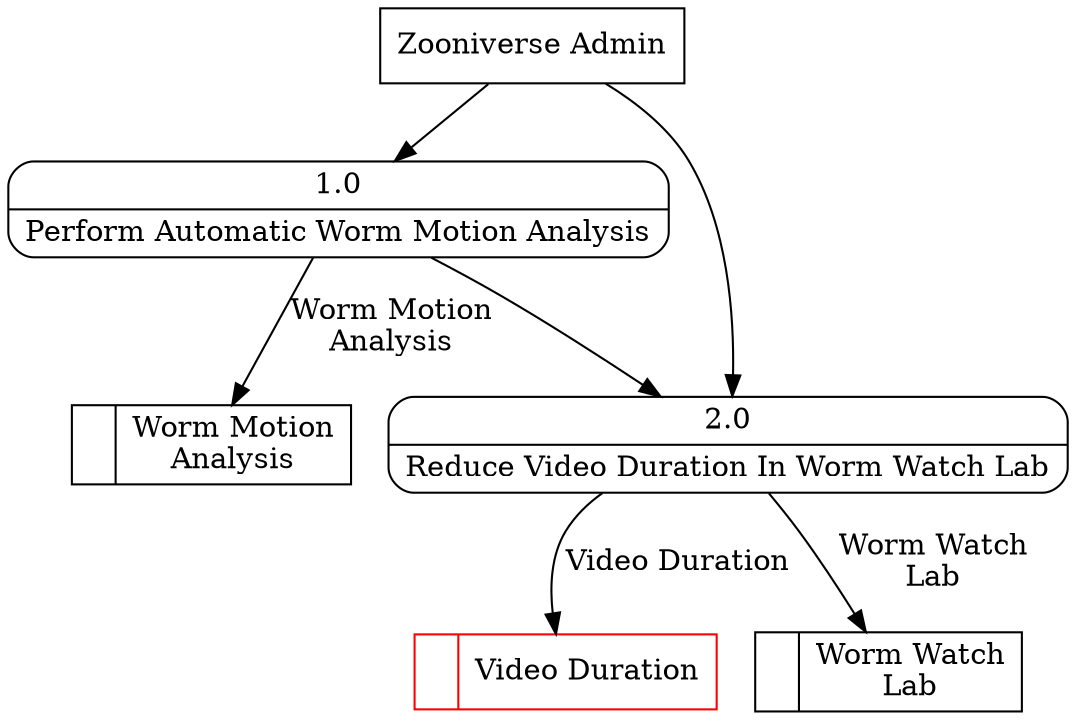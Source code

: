 digraph dfd2{ 
node[shape=record]
200 [label="<f0>  |<f1> Video Duration " color=red];
201 [label="<f0>  |<f1> Worm Watch\nLab " ];
202 [label="<f0>  |<f1> Worm Motion\nAnalysis " ];
203 [label="Zooniverse Admin" shape=box];
204 [label="{<f0> 1.0|<f1> Perform Automatic Worm Motion Analysis }" shape=Mrecord];
205 [label="{<f0> 2.0|<f1> Reduce Video Duration In Worm Watch Lab }" shape=Mrecord];
203 -> 204
203 -> 205
204 -> 205
204 -> 202 [label="Worm Motion\nAnalysis"]
205 -> 200 [label="Video Duration"]
205 -> 201 [label="Worm Watch\nLab"]
}